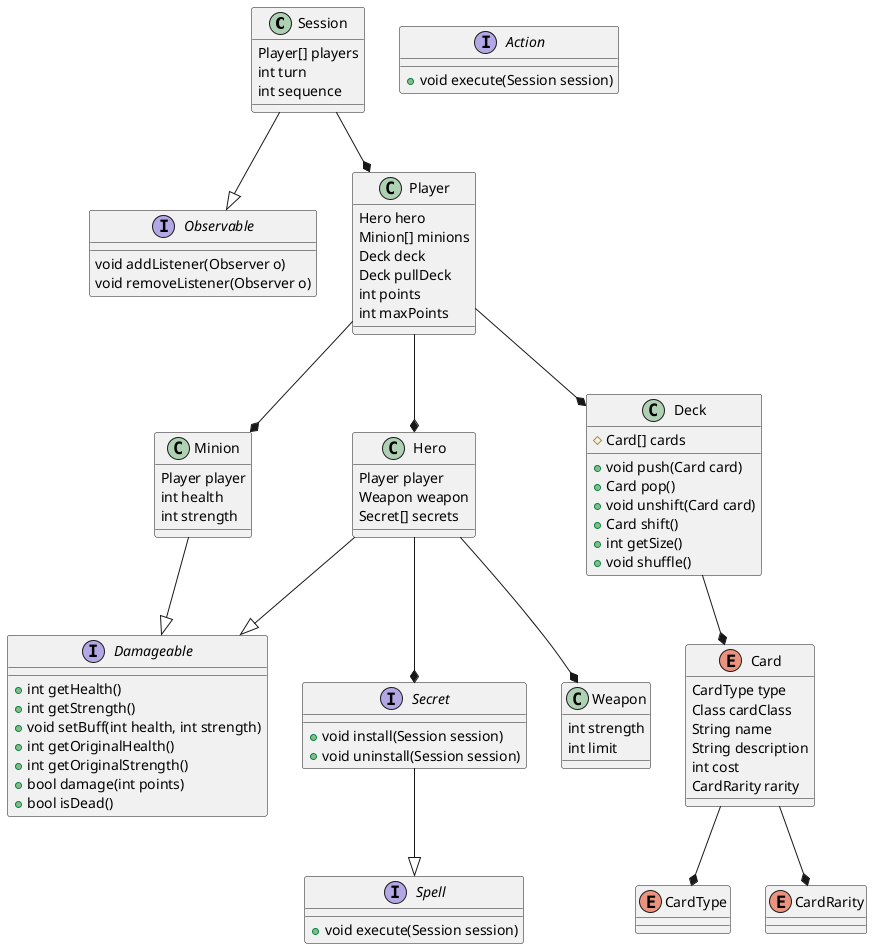 @startuml
class Session {
  Player[] players
  int turn
  int sequence
}

Session --|> Observable

interface Observable {
  void addListener(Observer o)
  void removeListener(Observer o)
}

class Player {
  Hero hero
  Minion[] minions
  Deck deck
  Deck pullDeck
  int points
  int maxPoints
}
class Hero {
  Player player
  Weapon weapon
  Secret[] secrets
}
class Minion {
  Player player
  int health
  int strength
}
interface Damageable {
  +int getHealth()
  +int getStrength()
  +void setBuff(int health, int strength)
  +int getOriginalHealth()
  +int getOriginalStrength()
  +bool damage(int points)
  +bool isDead()
}
interface Spell {
  +void execute(Session session)
}
class Deck {
  #Card[] cards
  +void push(Card card)
  +Card pop()
  +void unshift(Card card)
  +Card shift()
  +int getSize()
  +void shuffle()
}
interface Secret {
  +void install(Session session)
  +void uninstall(Session session)
}
class Weapon {
  int strength
  int limit
}
enum Card {
  CardType type
  Class cardClass
  String name
  String description
  int cost
  CardRarity rarity
}
enum CardType
enum CardRarity
interface Action {
  +void execute(Session session)
}

Secret --|> Spell
Hero --* Secret
Hero --* Weapon

Player --* Hero
Player --* Deck
Player --* Minion

Deck --* Card
Card --* CardType
Card --* CardRarity
Session --* Player

Hero --|> Damageable
Minion --|> Damageable

@enduml
